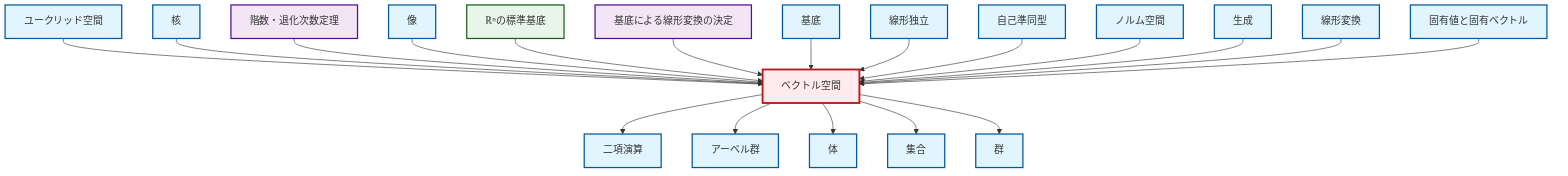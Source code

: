 graph TD
    classDef definition fill:#e1f5fe,stroke:#01579b,stroke-width:2px
    classDef theorem fill:#f3e5f5,stroke:#4a148c,stroke-width:2px
    classDef axiom fill:#fff3e0,stroke:#e65100,stroke-width:2px
    classDef example fill:#e8f5e9,stroke:#1b5e20,stroke-width:2px
    classDef current fill:#ffebee,stroke:#b71c1c,stroke-width:3px
    def-kernel["核"]:::definition
    def-abelian-group["アーベル群"]:::definition
    def-endomorphism["自己準同型"]:::definition
    def-eigenvalue-eigenvector["固有値と固有ベクトル"]:::definition
    def-normed-vector-space["ノルム空間"]:::definition
    def-vector-space["ベクトル空間"]:::definition
    def-binary-operation["二項演算"]:::definition
    def-basis["基底"]:::definition
    thm-linear-transformation-basis["基底による線形変換の決定"]:::theorem
    def-euclidean-space["ユークリッド空間"]:::definition
    def-span["生成"]:::definition
    def-group["群"]:::definition
    def-field["体"]:::definition
    def-linear-transformation["線形変換"]:::definition
    ex-standard-basis-rn["ℝⁿの標準基底"]:::example
    def-set["集合"]:::definition
    def-image["像"]:::definition
    def-linear-independence["線形独立"]:::definition
    thm-rank-nullity["階数・退化次数定理"]:::theorem
    def-euclidean-space --> def-vector-space
    def-kernel --> def-vector-space
    thm-rank-nullity --> def-vector-space
    def-vector-space --> def-binary-operation
    def-image --> def-vector-space
    ex-standard-basis-rn --> def-vector-space
    thm-linear-transformation-basis --> def-vector-space
    def-vector-space --> def-abelian-group
    def-basis --> def-vector-space
    def-linear-independence --> def-vector-space
    def-vector-space --> def-field
    def-vector-space --> def-set
    def-endomorphism --> def-vector-space
    def-vector-space --> def-group
    def-normed-vector-space --> def-vector-space
    def-span --> def-vector-space
    def-linear-transformation --> def-vector-space
    def-eigenvalue-eigenvector --> def-vector-space
    class def-vector-space current